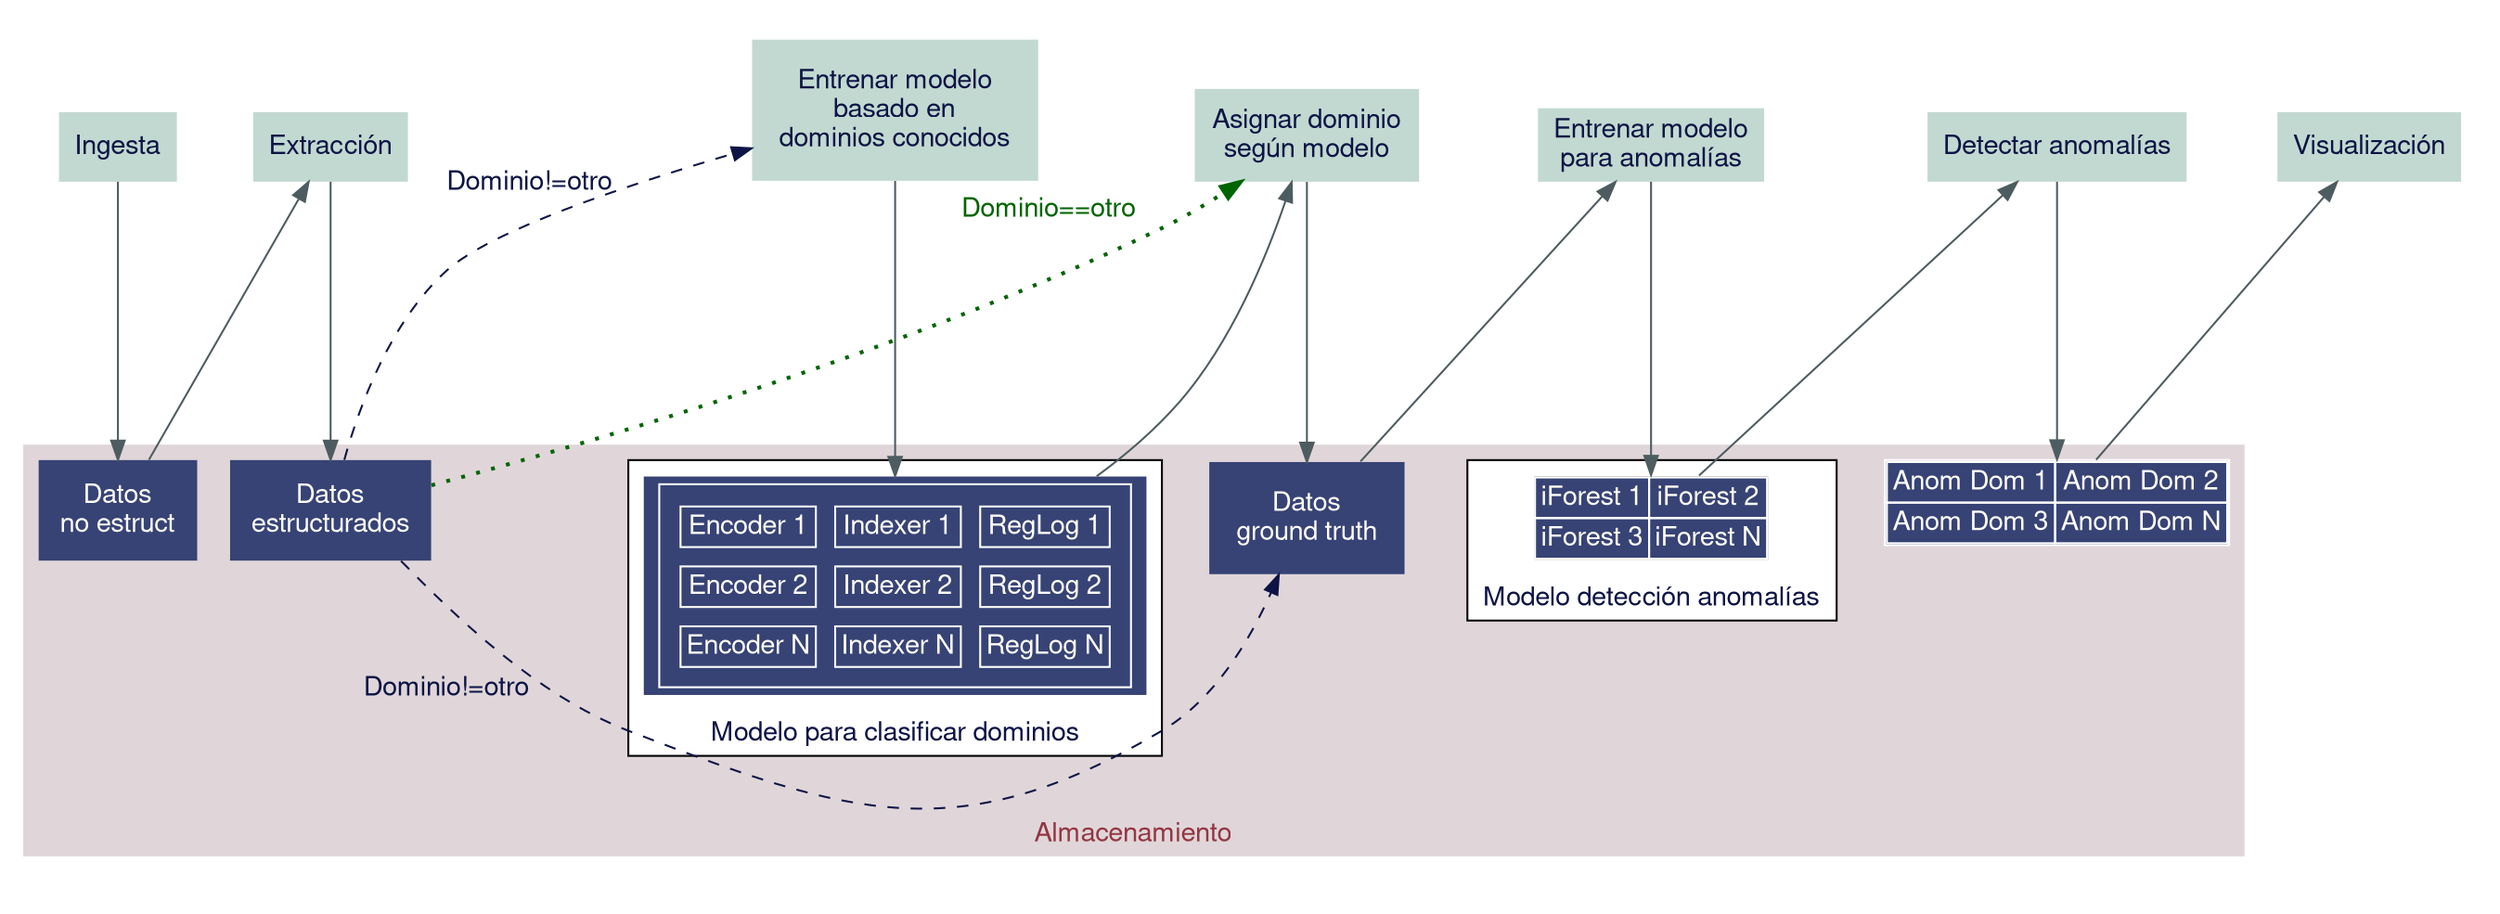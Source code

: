 digraph G {
  # dot -Tsvg file.gv -o file.svg | kitty icat file.svg
  rankdir=LR
  newrank=true
  nodesep=0.7
  ranksep=0
  fontname="Helvetica,Arial,sans-serif"
  #splines=false
  node [shape=box, style=filled, penwidth=0, fontname="Helvetica,Arial,sans-serif"];
  edge [color="#4d5c60", fontname="Helvetica,Arial,sans-serif"];

  subgraph cluster_actions {
    penwidth=0
    node [fillcolor="#c2d9d1", fontcolor="#0d1445"]

    ingesta [label="Ingesta"];
    extrac [label="Extracción"];
    modelo_clas [label="Entrenar modelo\nbasado en\ndominios conocidos", margin=0.20];
    asignar_dom [label="Asignar dominio\nsegún modelo", margin=0.13];
    modelo_anomal [label="Entrenar modelo\npara anomalías"]
    detect [label="Detectar anomalías"]
    viz [label="Visualización"]
  }

  subgraph cluster_store {
    penwidth=0
    bgcolor="#e0d6d9";
    label="Almacenamiento"
    fontcolor="#933643"
    labelloc="bottom"

    node [fillcolor="#374375", fontcolor="#fffcf5"]

    no_estrct [label="Datos\nno estruct", margin=0.15];
    estruct [label="Datos\nestructurados", margin=0.15];
    
    subgraph cluster_model_class {
      penwidth=1
      bgcolor = white;
      label="Modelo para clasificar dominios"
      fontcolor="#0d1445" 
      labelloc="bottom"

      classif [
      label=<
        <table border="1" color="white" cellspacing="10">
          <tr><td>Encoder 1</td><td>Indexer 1</td><td>RegLog 1</td></tr>
          <tr><td>Encoder 2</td><td>Indexer 2</td><td>RegLog 2</td></tr>
          <tr><td>Encoder N</td><td>Indexer N</td><td>RegLog N</td></tr>
        </table>
      >]; 

    }

    ground_t [label="Datos\nground truth", margin=0.20];

    subgraph cluster_iforest {
      penwidth=1
      bgcolor= white;
      label="Modelo detección anomalías"
      fontcolor="#0d1445"
      labelloc="bottom"

      iforest[
      style=filled
      margin=0
      label=<
        <table border="1" color="white" cellspacing="0">
          <tr><td>iForest 1</td><td>iForest 2</td></tr>
          <tr><td>iForest 3</td><td>iForest N</td></tr>
        </table>
      >]; 
    }

    anoms [
      style=filled
      margin=0
      label=<
        <table border="1" color="white" cellspacing="0">
        <tr><td>Anom Dom 1</td><td>Anom Dom 2</td></tr>
        <tr><td>Anom Dom 3</td><td>Anom Dom N</td></tr>
      </table>
      >
    ];
    
    iforest
    anoms 

  }

  ingesta -> extrac -> modelo_clas -> asignar_dom -> modelo_anomal -> detect -> viz [style=invis];

  no_estrct -> estruct -> ground_t -> iforest -> anoms [style=invis]

  ingesta -> no_estrct;
  no_estrct -> extrac;
  extrac -> estruct;
  estruct -> modelo_clas [label="Dominio!=otro" color="#0d1445" fontcolor="#0d1445" style=dashed];
  estruct -> asignar_dom [headlabel="Dominio==otro" labeldistance=10.0 color=darkgreen fontcolor=darkgreen style=dotted penwidth=2];
  estruct -> ground_t [taillabel="Dominio!=otro" labeldistance=7 color="#0d1445" fontcolor="#0d1445" style=dashed]
  modelo_clas -> classif;
  classif -> asignar_dom;
  asignar_dom -> ground_t;
  ground_t -> modelo_anomal;
  modelo_anomal -> iforest;
  iforest -> detect;
  detect -> anoms;
  anoms -> viz;

  {rank=same; ingesta; no_estrct;}
  {rank=same; extrac; estruct;}
  {rank=same; modelo_clas; classif;}
  {rank=same; asignar_dom; ground_t;}
  {rank=same; modelo_anomal; iforest;}
  {rank=same; detect; anoms}
  {rank=same; viz;}
}
